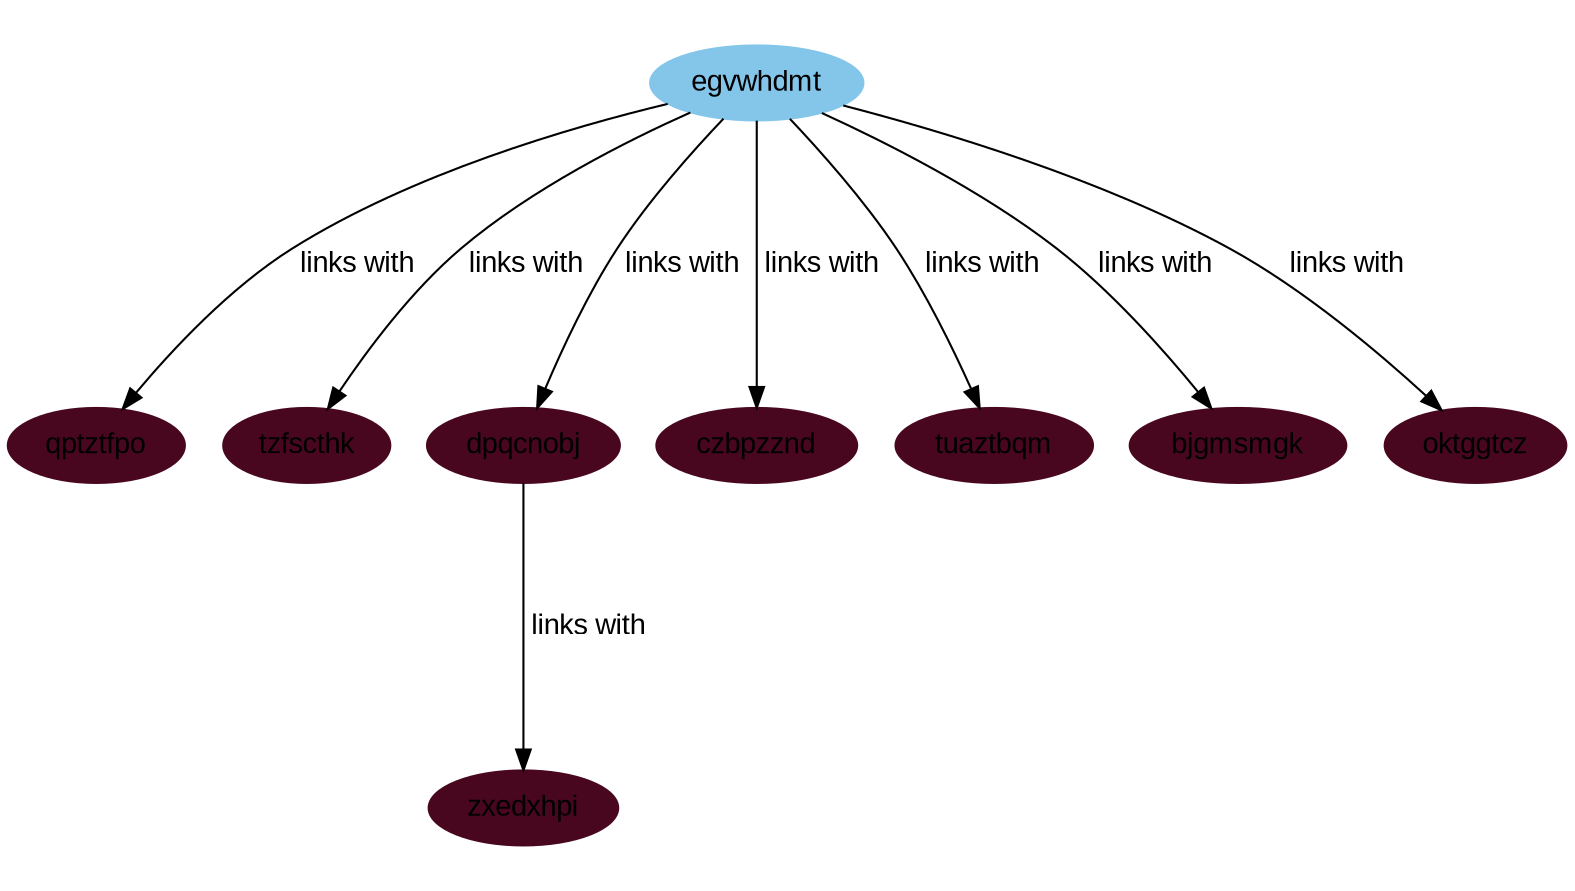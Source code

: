 digraph requests {
 ratio=0.562;
 graph [fontname="Arial"];
 node [fontname="Arial"];
 edge [fontname="Arial"];
 egvwhdmt [label="egvwhdmt" tooltip="requests", style=filled, color="#84C5EA"];
 qptztfpo [label="qptztfpo" tooltip="win-inet-pton", style=filled, color="#48071F"];
 tzfscthk [label="tzfscthk" tooltip="PySocks", style=filled, color="#48071F"];
 dpqcnobj [label="dpqcnobj" tooltip="charset-normalizer", style=filled, color="#48071F"];
 czbpzznd [label="czbpzznd" tooltip="idna", style=filled, color="#48071F"];
 tuaztbqm [label="tuaztbqm" tooltip="chardet", style=filled, color="#48071F"];
 bjgmsmgk [label="bjgmsmgk" tooltip="certifi", style=filled, color="#48071F"];
 oktggtcz [label="oktggtcz" tooltip="urllib3", style=filled, color="#48071F"];
 zxedxhpi [label="zxedxhpi" tooltip="unicodedata2", style=filled, color="#48071F"];
 egvwhdmt -> qptztfpo [label=" links with " tooltip="requests -> win-inet-pton"];
 egvwhdmt -> tzfscthk [label=" links with " tooltip="requests -> PySocks"];
 egvwhdmt -> dpqcnobj [label=" links with " tooltip="requests -> charset-normalizer"];
 egvwhdmt -> czbpzznd [label=" links with " tooltip="requests -> idna"];
 egvwhdmt -> tuaztbqm [label=" links with " tooltip="requests -> chardet"];
 egvwhdmt -> bjgmsmgk [label=" links with " tooltip="requests -> certifi"];
 egvwhdmt -> oktggtcz [label=" links with " tooltip="requests -> urllib3"];
 dpqcnobj -> zxedxhpi [label=" links with " tooltip="charset-normalizer -> unicodedata2"];

}

